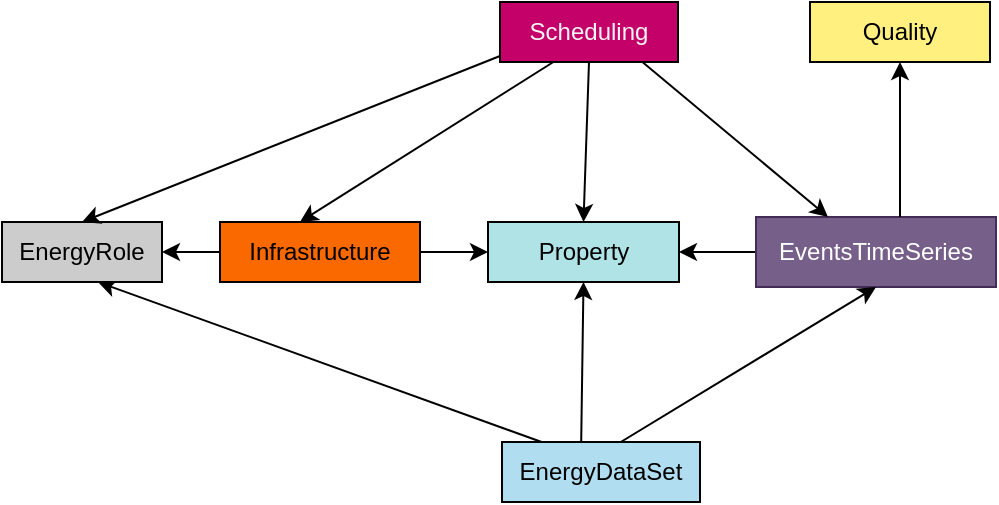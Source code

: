 <mxfile version="26.0.4" pages="7">
  <diagram name="DependencyGraph" id="4ydi44N9wtypID28yabv">
    <mxGraphModel dx="1050" dy="1726" grid="1" gridSize="10" guides="1" tooltips="1" connect="1" arrows="1" fold="1" page="1" pageScale="1" pageWidth="827" pageHeight="1169" math="0" shadow="0">
      <root>
        <mxCell id="0" />
        <mxCell id="1" parent="0" />
        <mxCell id="9X8KaBeQjJSsCO8adg0Y-1" style="edgeStyle=orthogonalEdgeStyle;rounded=0;orthogonalLoop=1;jettySize=auto;html=1;exitX=0;exitY=0.5;exitDx=0;exitDy=0;" edge="1" parent="1" source="9X8KaBeQjJSsCO8adg0Y-2" target="9X8KaBeQjJSsCO8adg0Y-7">
          <mxGeometry relative="1" as="geometry" />
        </mxCell>
        <mxCell id="9X8KaBeQjJSsCO8adg0Y-2" value="EventsTimeSeries" style="rounded=0;whiteSpace=wrap;html=1;snapToPoint=1;points=[[0.1,0],[0.2,0],[0.3,0],[0.4,0],[0.5,0],[0.6,0],[0.7,0],[0.8,0],[0.9,0],[0,0.1],[0,0.3],[0,0.5],[0,0.7],[0,0.9],[0.1,1],[0.2,1],[0.3,1],[0.4,1],[0.5,1],[0.6,1],[0.7,1],[0.8,1],[0.9,1],[1,0.1],[1,0.3],[1,0.5],[1,0.7],[1,0.9]];fillColor=#76608a;strokeColor=#432D57;fontColor=#ffffff;" vertex="1" parent="1">
          <mxGeometry x="624" y="-672.5" width="120" height="35" as="geometry" />
        </mxCell>
        <mxCell id="9X8KaBeQjJSsCO8adg0Y-3" style="rounded=0;orthogonalLoop=1;jettySize=auto;html=1;exitX=0.4;exitY=0;exitDx=0;exitDy=0;entryX=0.5;entryY=1;entryDx=0;entryDy=0;" edge="1" parent="1" source="9X8KaBeQjJSsCO8adg0Y-5" target="9X8KaBeQjJSsCO8adg0Y-7">
          <mxGeometry relative="1" as="geometry" />
        </mxCell>
        <mxCell id="9X8KaBeQjJSsCO8adg0Y-4" style="rounded=0;orthogonalLoop=1;jettySize=auto;html=1;exitX=0.2;exitY=0;exitDx=0;exitDy=0;entryX=0.6;entryY=1;entryDx=0;entryDy=0;" edge="1" parent="1" source="9X8KaBeQjJSsCO8adg0Y-5" target="9X8KaBeQjJSsCO8adg0Y-6">
          <mxGeometry relative="1" as="geometry" />
        </mxCell>
        <mxCell id="9X8KaBeQjJSsCO8adg0Y-5" value="&lt;font color=&quot;#000000&quot;&gt;EnergyDataSet&lt;/font&gt;" style="rounded=0;whiteSpace=wrap;html=1;snapToPoint=1;points=[[0.1,0],[0.2,0],[0.3,0],[0.4,0],[0.5,0],[0.6,0],[0.7,0],[0.8,0],[0.9,0],[0,0.1],[0,0.3],[0,0.5],[0,0.7],[0,0.9],[0.1,1],[0.2,1],[0.3,1],[0.4,1],[0.5,1],[0.6,1],[0.7,1],[0.8,1],[0.9,1],[1,0.1],[1,0.3],[1,0.5],[1,0.7],[1,0.9]];fillColor=#b1ddf0;strokeColor=#000000;fontColor=#ffffff;" vertex="1" parent="1">
          <mxGeometry x="497" y="-560" width="99" height="30" as="geometry" />
        </mxCell>
        <mxCell id="9X8KaBeQjJSsCO8adg0Y-6" value="EnergyRole" style="rounded=0;whiteSpace=wrap;html=1;snapToPoint=1;points=[[0.1,0],[0.2,0],[0.3,0],[0.4,0],[0.5,0],[0.6,0],[0.7,0],[0.8,0],[0.9,0],[0,0.1],[0,0.3],[0,0.5],[0,0.7],[0,0.9],[0.1,1],[0.2,1],[0.3,1],[0.4,1],[0.5,1],[0.6,1],[0.7,1],[0.8,1],[0.9,1],[1,0.1],[1,0.3],[1,0.5],[1,0.7],[1,0.9]];fillColor=#cccccc;fontColor=#000000;" vertex="1" parent="1">
          <mxGeometry x="247" y="-670" width="80" height="30" as="geometry" />
        </mxCell>
        <mxCell id="9X8KaBeQjJSsCO8adg0Y-7" value="Property" style="rounded=0;whiteSpace=wrap;html=1;snapToPoint=1;points=[[0.1,0],[0.2,0],[0.3,0],[0.4,0],[0.5,0],[0.6,0],[0.7,0],[0.8,0],[0.9,0],[0,0.1],[0,0.3],[0,0.5],[0,0.7],[0,0.9],[0.1,1],[0.2,1],[0.3,1],[0.4,1],[0.5,1],[0.6,1],[0.7,1],[0.8,1],[0.9,1],[1,0.1],[1,0.3],[1,0.5],[1,0.7],[1,0.9]];fillColor=#B0E3E6;strokeColor=#000000;" vertex="1" parent="1">
          <mxGeometry x="490" y="-670" width="95.5" height="30" as="geometry" />
        </mxCell>
        <mxCell id="9X8KaBeQjJSsCO8adg0Y-8" style="edgeStyle=orthogonalEdgeStyle;rounded=0;orthogonalLoop=1;jettySize=auto;html=1;" edge="1" parent="1" source="9X8KaBeQjJSsCO8adg0Y-10" target="9X8KaBeQjJSsCO8adg0Y-7">
          <mxGeometry relative="1" as="geometry" />
        </mxCell>
        <mxCell id="9X8KaBeQjJSsCO8adg0Y-9" style="edgeStyle=orthogonalEdgeStyle;rounded=0;orthogonalLoop=1;jettySize=auto;html=1;exitX=0;exitY=0.5;exitDx=0;exitDy=0;entryX=1;entryY=0.5;entryDx=0;entryDy=0;" edge="1" parent="1" source="9X8KaBeQjJSsCO8adg0Y-10" target="9X8KaBeQjJSsCO8adg0Y-6">
          <mxGeometry relative="1" as="geometry" />
        </mxCell>
        <mxCell id="9X8KaBeQjJSsCO8adg0Y-10" value="&lt;font color=&quot;#000000&quot;&gt;Infrastructure&lt;/font&gt;" style="rounded=0;whiteSpace=wrap;html=1;snapToPoint=1;points=[[0.1,0],[0.2,0],[0.3,0],[0.4,0],[0.5,0],[0.6,0],[0.7,0],[0.8,0],[0.9,0],[0,0.1],[0,0.3],[0,0.5],[0,0.7],[0,0.9],[0.1,1],[0.2,1],[0.3,1],[0.4,1],[0.5,1],[0.6,1],[0.7,1],[0.8,1],[0.9,1],[1,0.1],[1,0.3],[1,0.5],[1,0.7],[1,0.9]];fillColor=#fa6800;strokeColor=#000000;fontColor=#000000;" vertex="1" parent="1">
          <mxGeometry x="356" y="-670" width="100" height="30" as="geometry" />
        </mxCell>
        <mxCell id="9X8KaBeQjJSsCO8adg0Y-11" value="Quality" style="rounded=0;whiteSpace=wrap;html=1;snapToPoint=1;points=[[0.1,0],[0.2,0],[0.3,0],[0.4,0],[0.5,0],[0.6,0],[0.7,0],[0.8,0],[0.9,0],[0,0.1],[0,0.3],[0,0.5],[0,0.7],[0,0.9],[0.1,1],[0.2,1],[0.3,1],[0.4,1],[0.5,1],[0.6,1],[0.7,1],[0.8,1],[0.9,1],[1,0.1],[1,0.3],[1,0.5],[1,0.7],[1,0.9]];fillColor=#fff080;strokeColor=#000000;fontColor=#000000;" vertex="1" parent="1">
          <mxGeometry x="651" y="-780" width="90" height="30" as="geometry" />
        </mxCell>
        <mxCell id="9X8KaBeQjJSsCO8adg0Y-12" value="" style="endArrow=classic;html=1;rounded=0;exitX=0.6;exitY=0;exitDx=0;exitDy=0;" edge="1" parent="1" source="9X8KaBeQjJSsCO8adg0Y-2" target="9X8KaBeQjJSsCO8adg0Y-11">
          <mxGeometry width="50" height="50" relative="1" as="geometry">
            <mxPoint x="550" y="-680" as="sourcePoint" />
            <mxPoint x="450" y="-715" as="targetPoint" />
          </mxGeometry>
        </mxCell>
        <mxCell id="9X8KaBeQjJSsCO8adg0Y-13" value="" style="endArrow=classic;html=1;rounded=0;exitX=0.6;exitY=0;exitDx=0;exitDy=0;entryX=0.5;entryY=1;entryDx=0;entryDy=0;" edge="1" parent="1" source="9X8KaBeQjJSsCO8adg0Y-5" target="9X8KaBeQjJSsCO8adg0Y-2">
          <mxGeometry width="50" height="50" relative="1" as="geometry">
            <mxPoint x="562" y="-673" as="sourcePoint" />
            <mxPoint x="504" y="-760" as="targetPoint" />
          </mxGeometry>
        </mxCell>
        <mxCell id="9X8KaBeQjJSsCO8adg0Y-14" style="rounded=0;orthogonalLoop=1;jettySize=auto;html=1;entryX=0.5;entryY=0;entryDx=0;entryDy=0;" edge="1" parent="1" source="9X8KaBeQjJSsCO8adg0Y-18" target="9X8KaBeQjJSsCO8adg0Y-7">
          <mxGeometry relative="1" as="geometry" />
        </mxCell>
        <mxCell id="9X8KaBeQjJSsCO8adg0Y-15" style="rounded=0;orthogonalLoop=1;jettySize=auto;html=1;exitX=0.8;exitY=1;exitDx=0;exitDy=0;entryX=0.3;entryY=0;entryDx=0;entryDy=0;" edge="1" parent="1" source="9X8KaBeQjJSsCO8adg0Y-18" target="9X8KaBeQjJSsCO8adg0Y-2">
          <mxGeometry relative="1" as="geometry" />
        </mxCell>
        <mxCell id="9X8KaBeQjJSsCO8adg0Y-16" style="rounded=0;orthogonalLoop=1;jettySize=auto;html=1;exitX=0.3;exitY=1;exitDx=0;exitDy=0;entryX=0.4;entryY=0;entryDx=0;entryDy=0;" edge="1" parent="1" source="9X8KaBeQjJSsCO8adg0Y-18" target="9X8KaBeQjJSsCO8adg0Y-10">
          <mxGeometry relative="1" as="geometry">
            <mxPoint x="340" y="-670" as="targetPoint" />
          </mxGeometry>
        </mxCell>
        <mxCell id="9X8KaBeQjJSsCO8adg0Y-17" style="rounded=0;orthogonalLoop=1;jettySize=auto;html=1;exitX=0;exitY=0.9;exitDx=0;exitDy=0;entryX=0.5;entryY=0;entryDx=0;entryDy=0;" edge="1" parent="1" source="9X8KaBeQjJSsCO8adg0Y-18" target="9X8KaBeQjJSsCO8adg0Y-6">
          <mxGeometry relative="1" as="geometry" />
        </mxCell>
        <mxCell id="9X8KaBeQjJSsCO8adg0Y-18" value="&lt;font color=&quot;#f5f5f5&quot;&gt;Scheduling&lt;/font&gt;" style="rounded=0;whiteSpace=wrap;html=1;snapToPoint=1;points=[[0.1,0],[0.2,0],[0.3,0],[0.4,0],[0.5,0],[0.6,0],[0.7,0],[0.8,0],[0.9,0],[0,0.1],[0,0.3],[0,0.5],[0,0.7],[0,0.9],[0.1,1],[0.2,1],[0.3,1],[0.4,1],[0.5,1],[0.6,1],[0.7,1],[0.8,1],[0.9,1],[1,0.1],[1,0.3],[1,0.5],[1,0.7],[1,0.9]];fillColor=#C40069;" vertex="1" parent="1">
          <mxGeometry x="496" y="-780" width="89" height="30" as="geometry" />
        </mxCell>
      </root>
    </mxGraphModel>
  </diagram>
  <diagram id="xdMu3Ezds-jIHYpHPn5y" name="Property">
    <mxGraphModel dx="1877" dy="557" grid="1" gridSize="10" guides="1" tooltips="1" connect="1" arrows="1" fold="1" page="1" pageScale="1" pageWidth="827" pageHeight="1169" math="0" shadow="0">
      <root>
        <mxCell id="0" />
        <mxCell id="1" parent="0" />
        <mxCell id="up_t66qcyEtUPuXqqpys-1" value="&lt;div&gt;Property&lt;/div&gt;" style="rounded=0;whiteSpace=wrap;html=1;strokeWidth=1;strokeColor=#67AB9F;fillColor=#B0E3E6;fontStyle=0;fontSize=13;verticalAlign=top;align=center;fontFamily=Times New Roman;" vertex="1" parent="1">
          <mxGeometry x="-480" y="350" width="84" height="26" as="geometry" />
        </mxCell>
        <mxCell id="up_t66qcyEtUPuXqqpys-2" style="edgeStyle=orthogonalEdgeStyle;rounded=0;orthogonalLoop=1;jettySize=auto;html=1;exitX=0.5;exitY=0;exitDx=0;exitDy=0;entryX=0.25;entryY=1;entryDx=0;entryDy=0;endArrow=block;endFill=0;" edge="1" parent="1" source="up_t66qcyEtUPuXqqpys-3" target="up_t66qcyEtUPuXqqpys-1">
          <mxGeometry relative="1" as="geometry">
            <Array as="points">
              <mxPoint x="-557" y="420" />
              <mxPoint x="-459" y="420" />
            </Array>
          </mxGeometry>
        </mxCell>
        <mxCell id="up_t66qcyEtUPuXqqpys-3" value="prop:PropertyKind" style="rounded=0;whiteSpace=wrap;html=1;strokeWidth=1;strokeColor=#67AB9F;fillColor=#B0E3E6;fontStyle=0;fontSize=13;verticalAlign=middle;fontFamily=Times New Roman;" vertex="1" parent="1">
          <mxGeometry x="-634" y="470.46" width="125" height="30" as="geometry" />
        </mxCell>
        <mxCell id="up_t66qcyEtUPuXqqpys-4" style="edgeStyle=orthogonalEdgeStyle;rounded=0;orthogonalLoop=1;jettySize=auto;html=1;exitX=0.5;exitY=0;exitDx=0;exitDy=0;entryX=0.75;entryY=1;entryDx=0;entryDy=0;endArrow=block;endFill=0;" edge="1" parent="1" source="up_t66qcyEtUPuXqqpys-5" target="up_t66qcyEtUPuXqqpys-1">
          <mxGeometry relative="1" as="geometry">
            <Array as="points">
              <mxPoint x="-329" y="420" />
              <mxPoint x="-417" y="420" />
            </Array>
          </mxGeometry>
        </mxCell>
        <mxCell id="up_t66qcyEtUPuXqqpys-5" value="prop:PropertyOfInterest" style="rounded=0;whiteSpace=wrap;html=1;strokeWidth=1;strokeColor=#67AB9F;fillColor=#B0E3E6;fontStyle=0;fontSize=13;verticalAlign=middle;fontFamily=Times New Roman;" vertex="1" parent="1">
          <mxGeometry x="-370" y="470.46" width="140" height="30" as="geometry" />
        </mxCell>
        <mxCell id="up_t66qcyEtUPuXqqpys-6" value="" style="rounded=0;orthogonalLoop=1;jettySize=auto;html=1;exitX=0;exitY=0.5;exitDx=0;exitDy=0;fontFamily=Times New Roman;fontSize=10;fillColor=#f5f5f5;strokeColor=#666666;entryX=1;entryY=0.5;entryDx=0;entryDy=0;" edge="1" parent="1" source="up_t66qcyEtUPuXqqpys-5">
          <mxGeometry x="-0.01" relative="1" as="geometry">
            <mxPoint x="-388" y="484.46" as="sourcePoint" />
            <mxPoint x="-508" y="484.46" as="targetPoint" />
            <mxPoint as="offset" />
          </mxGeometry>
        </mxCell>
        <mxCell id="up_t66qcyEtUPuXqqpys-8" style="edgeStyle=orthogonalEdgeStyle;rounded=0;orthogonalLoop=1;jettySize=auto;html=1;exitX=0.5;exitY=1;exitDx=0;exitDy=0;entryX=0.5;entryY=0;entryDx=0;entryDy=0;" edge="1" parent="1" source="up_t66qcyEtUPuXqqpys-10" target="up_t66qcyEtUPuXqqpys-13">
          <mxGeometry relative="1" as="geometry">
            <mxPoint x="-665.5" y="598" as="sourcePoint" />
            <mxPoint x="-665.5" y="676" as="targetPoint" />
          </mxGeometry>
        </mxCell>
        <mxCell id="up_t66qcyEtUPuXqqpys-9" style="edgeStyle=orthogonalEdgeStyle;rounded=0;orthogonalLoop=1;jettySize=auto;html=1;exitX=0.5;exitY=0;exitDx=0;exitDy=0;entryX=0.5;entryY=1;entryDx=0;entryDy=0;endArrow=block;endFill=0;" edge="1" parent="1" source="up_t66qcyEtUPuXqqpys-10" target="up_t66qcyEtUPuXqqpys-3">
          <mxGeometry relative="1" as="geometry" />
        </mxCell>
        <mxCell id="up_t66qcyEtUPuXqqpys-10" value="prop:QuantitativeProperty" style="rounded=0;whiteSpace=wrap;html=1;snapToPoint=1;points=[[0.1,0],[0.2,0],[0.3,0],[0.4,0],[0.5,0],[0.6,0],[0.7,0],[0.8,0],[0.9,0],[0,0.1],[0,0.3],[0,0.5],[0,0.7],[0,0.9],[0.1,1],[0.2,1],[0.3,1],[0.4,1],[0.5,1],[0.6,1],[0.7,1],[0.8,1],[0.9,1],[1,0.1],[1,0.3],[1,0.5],[1,0.7],[1,0.9]];fillColor=#b0e3e6;strokeColor=#0e8088;" vertex="1" parent="1">
          <mxGeometry x="-745.5" y="560" width="160" height="30" as="geometry" />
        </mxCell>
        <mxCell id="up_t66qcyEtUPuXqqpys-11" style="edgeStyle=orthogonalEdgeStyle;rounded=0;orthogonalLoop=1;jettySize=auto;html=1;exitX=0.5;exitY=1;exitDx=0;exitDy=0;entryX=0.6;entryY=0;entryDx=0;entryDy=0;" edge="1" parent="1">
          <mxGeometry relative="1" as="geometry">
            <mxPoint x="-481" y="590" as="sourcePoint" />
            <mxPoint x="-480.7" y="648" as="targetPoint" />
          </mxGeometry>
        </mxCell>
        <mxCell id="up_t66qcyEtUPuXqqpys-12" value="prop:QualitativeProperty" style="rounded=0;whiteSpace=wrap;html=1;snapToPoint=1;points=[[0.1,0],[0.2,0],[0.3,0],[0.4,0],[0.5,0],[0.6,0],[0.7,0],[0.8,0],[0.9,0],[0,0.1],[0,0.3],[0,0.5],[0,0.7],[0,0.9],[0.1,1],[0.2,1],[0.3,1],[0.4,1],[0.5,1],[0.6,1],[0.7,1],[0.8,1],[0.9,1],[1,0.1],[1,0.3],[1,0.5],[1,0.7],[1,0.9]];fillColor=#b0e3e6;strokeColor=#0e8088;" vertex="1" parent="1">
          <mxGeometry x="-544.5" y="560" width="149" height="30" as="geometry" />
        </mxCell>
        <mxCell id="up_t66qcyEtUPuXqqpys-13" value="prop:Unit" style="rounded=0;whiteSpace=wrap;html=1;snapToPoint=1;points=[[0.1,0],[0.2,0],[0.3,0],[0.4,0],[0.5,0],[0.6,0],[0.7,0],[0.8,0],[0.9,0],[0,0.1],[0,0.3],[0,0.5],[0,0.7],[0,0.9],[0.1,1],[0.2,1],[0.3,1],[0.4,1],[0.5,1],[0.6,1],[0.7,1],[0.8,1],[0.9,1],[1,0.1],[1,0.3],[1,0.5],[1,0.7],[1,0.9]];fillColor=#b0e3e6;strokeColor=#0e8088;" vertex="1" parent="1">
          <mxGeometry x="-705.5" y="689" width="80" height="30" as="geometry" />
        </mxCell>
        <mxCell id="up_t66qcyEtUPuXqqpys-14" value="prop:isMeasuredIn" style="text;html=1;align=center;verticalAlign=middle;resizable=0;points=[];labelBackgroundColor=#ffffff;" connectable="0" vertex="1" parent="1">
          <mxGeometry x="-610" y="640" as="geometry" />
        </mxCell>
        <mxCell id="up_t66qcyEtUPuXqqpys-15" value="prop:Category" style="rounded=0;whiteSpace=wrap;html=1;snapToPoint=1;points=[[0.1,0],[0.2,0],[0.3,0],[0.4,0],[0.5,0],[0.6,0],[0.7,0],[0.8,0],[0.9,0],[0,0.1],[0,0.3],[0,0.5],[0,0.7],[0,0.9],[0.1,1],[0.2,1],[0.3,1],[0.4,1],[0.5,1],[0.6,1],[0.7,1],[0.8,1],[0.9,1],[1,0.1],[1,0.3],[1,0.5],[1,0.7],[1,0.9]];fillColor=#b0e3e6;strokeColor=#0e8088;" vertex="1" parent="1">
          <mxGeometry x="-525.5" y="648" width="125.5" height="30" as="geometry" />
        </mxCell>
        <mxCell id="up_t66qcyEtUPuXqqpys-16" value="&lt;font color=&quot;#000000&quot;&gt;infra:SystemOfInterest&lt;/font&gt;" style="rounded=0;whiteSpace=wrap;html=1;snapToPoint=1;points=[[0.1,0],[0.2,0],[0.3,0],[0.4,0],[0.5,0],[0.6,0],[0.7,0],[0.8,0],[0.9,0],[0,0.1],[0,0.3],[0,0.5],[0,0.7],[0,0.9],[0.1,1],[0.2,1],[0.3,1],[0.4,1],[0.5,1],[0.6,1],[0.7,1],[0.8,1],[0.9,1],[1,0.1],[1,0.3],[1,0.5],[1,0.7],[1,0.9]];fillColor=#d80073;strokeColor=#A50040;fontColor=#ffffff;" vertex="1" parent="1">
          <mxGeometry x="-158.5" y="410" width="131" height="30" as="geometry" />
        </mxCell>
        <mxCell id="up_t66qcyEtUPuXqqpys-17" value="&amp;nbsp;" style="text;html=1;align=center;verticalAlign=middle;resizable=0;points=[];autosize=1;strokeColor=none;fillColor=none;" vertex="1" parent="1">
          <mxGeometry x="-475" y="458" width="30" height="30" as="geometry" />
        </mxCell>
        <mxCell id="up_t66qcyEtUPuXqqpys-18" value="prop:isEvaluatedIn" style="text;html=1;align=center;verticalAlign=middle;resizable=0;points=[];labelBackgroundColor=#ffffff;" connectable="0" vertex="1" parent="1">
          <mxGeometry x="-413" y="620" as="geometry">
            <mxPoint x="-12" y="-2" as="offset" />
          </mxGeometry>
        </mxCell>
        <mxCell id="up_t66qcyEtUPuXqqpys-19" style="edgeStyle=orthogonalEdgeStyle;rounded=0;orthogonalLoop=1;jettySize=auto;html=1;exitX=0.5;exitY=0;exitDx=0;exitDy=0;endArrow=block;endFill=0;" edge="1" parent="1" source="up_t66qcyEtUPuXqqpys-12">
          <mxGeometry relative="1" as="geometry">
            <mxPoint x="-557" y="500" as="targetPoint" />
          </mxGeometry>
        </mxCell>
        <mxCell id="up_t66qcyEtUPuXqqpys-20" value="prop:hasKind" style="text;html=1;align=center;verticalAlign=middle;resizable=0;points=[];labelBackgroundColor=#ffffff;" connectable="0" vertex="1" parent="1">
          <mxGeometry x="-46" y="576" as="geometry">
            <mxPoint x="-389" y="-101" as="offset" />
          </mxGeometry>
        </mxCell>
        <mxCell id="up_t66qcyEtUPuXqqpys-21" style="edgeStyle=orthogonalEdgeStyle;rounded=0;orthogonalLoop=1;jettySize=auto;html=1;exitX=0.25;exitY=1;exitDx=0;exitDy=0;entryX=1;entryY=0.5;entryDx=0;entryDy=0;" edge="1" parent="1" source="up_t66qcyEtUPuXqqpys-24" target="up_t66qcyEtUPuXqqpys-15">
          <mxGeometry relative="1" as="geometry" />
        </mxCell>
        <mxCell id="up_t66qcyEtUPuXqqpys-22" style="edgeStyle=orthogonalEdgeStyle;rounded=0;orthogonalLoop=1;jettySize=auto;html=1;exitX=0.5;exitY=1;exitDx=0;exitDy=0;entryX=1;entryY=0.5;entryDx=0;entryDy=0;" edge="1" parent="1" source="up_t66qcyEtUPuXqqpys-24" target="up_t66qcyEtUPuXqqpys-13">
          <mxGeometry relative="1" as="geometry" />
        </mxCell>
        <mxCell id="up_t66qcyEtUPuXqqpys-23" style="edgeStyle=orthogonalEdgeStyle;rounded=0;orthogonalLoop=1;jettySize=auto;html=1;entryX=1;entryY=0.5;entryDx=0;entryDy=0;" edge="1" parent="1" source="up_t66qcyEtUPuXqqpys-24" target="up_t66qcyEtUPuXqqpys-5">
          <mxGeometry relative="1" as="geometry" />
        </mxCell>
        <mxCell id="up_t66qcyEtUPuXqqpys-24" value="ets:ValueSet" style="rounded=0;whiteSpace=wrap;html=1;strokeWidth=1;strokeColor=#9673a6;fillColor=#e1d5e7;fontStyle=0;fontSize=13;verticalAlign=middle;fontFamily=Times New Roman;" vertex="1" parent="1">
          <mxGeometry x="-169.5" y="470.46" width="110" height="30" as="geometry" />
        </mxCell>
        <mxCell id="up_t66qcyEtUPuXqqpys-25" style="edgeStyle=orthogonalEdgeStyle;rounded=0;orthogonalLoop=1;jettySize=auto;html=1;exitX=0;exitY=0.7;exitDx=0;exitDy=0;entryX=0.94;entryY=0.074;entryDx=0;entryDy=0;entryPerimeter=0;" edge="1" parent="1" source="up_t66qcyEtUPuXqqpys-16" target="up_t66qcyEtUPuXqqpys-5">
          <mxGeometry relative="1" as="geometry" />
        </mxCell>
        <mxCell id="up_t66qcyEtUPuXqqpys-26" value="&lt;font color=&quot;#000000&quot;&gt;infra:SystemOfInterest&lt;/font&gt;" style="rounded=0;whiteSpace=wrap;html=1;snapToPoint=1;points=[[0.1,0],[0.2,0],[0.3,0],[0.4,0],[0.5,0],[0.6,0],[0.7,0],[0.8,0],[0.9,0],[0,0.1],[0,0.3],[0,0.5],[0,0.7],[0,0.9],[0.1,1],[0.2,1],[0.3,1],[0.4,1],[0.5,1],[0.6,1],[0.7,1],[0.8,1],[0.9,1],[1,0.1],[1,0.3],[1,0.5],[1,0.7],[1,0.9]];fillColor=#d80073;strokeColor=#A50040;fontColor=#ffffff;" vertex="1" parent="1">
          <mxGeometry x="-159" y="370" width="131" height="30" as="geometry" />
        </mxCell>
      </root>
    </mxGraphModel>
  </diagram>
  <diagram id="yJgJHb9SJyIf_Ki_6-5C" name="ETS">
    <mxGraphModel dx="1050" dy="557" grid="1" gridSize="10" guides="1" tooltips="1" connect="1" arrows="1" fold="1" page="1" pageScale="1" pageWidth="827" pageHeight="1169" math="0" shadow="0">
      <root>
        <mxCell id="0" />
        <mxCell id="1" parent="0" />
      </root>
    </mxGraphModel>
  </diagram>
  <diagram id="cOmzzvx1f0MkJjWZzDBO" name="EDS">
    <mxGraphModel dx="1050" dy="557" grid="1" gridSize="10" guides="1" tooltips="1" connect="1" arrows="1" fold="1" page="1" pageScale="1" pageWidth="827" pageHeight="1169" math="0" shadow="0">
      <root>
        <mxCell id="0" />
        <mxCell id="1" parent="0" />
      </root>
    </mxGraphModel>
  </diagram>
  <diagram id="5PrySiQQzbSdThP6bcHR" name="Infrastructure">
    <mxGraphModel dx="1050" dy="557" grid="1" gridSize="10" guides="1" tooltips="1" connect="1" arrows="1" fold="1" page="1" pageScale="1" pageWidth="827" pageHeight="1169" math="0" shadow="0">
      <root>
        <mxCell id="0" />
        <mxCell id="1" parent="0" />
      </root>
    </mxGraphModel>
  </diagram>
  <diagram id="l_mqlSrsEDJMfrh4E5f8" name="Scheduling">
    <mxGraphModel dx="1050" dy="557" grid="1" gridSize="10" guides="1" tooltips="1" connect="1" arrows="1" fold="1" page="1" pageScale="1" pageWidth="827" pageHeight="1169" math="0" shadow="0">
      <root>
        <mxCell id="0" />
        <mxCell id="1" parent="0" />
      </root>
    </mxGraphModel>
  </diagram>
  <diagram id="1NEF2qQwijycHR0zUv_N" name="Page-7">
    <mxGraphModel dx="1050" dy="557" grid="1" gridSize="10" guides="1" tooltips="1" connect="1" arrows="1" fold="1" page="1" pageScale="1" pageWidth="827" pageHeight="1169" math="0" shadow="0">
      <root>
        <mxCell id="0" />
        <mxCell id="1" parent="0" />
      </root>
    </mxGraphModel>
  </diagram>
</mxfile>
